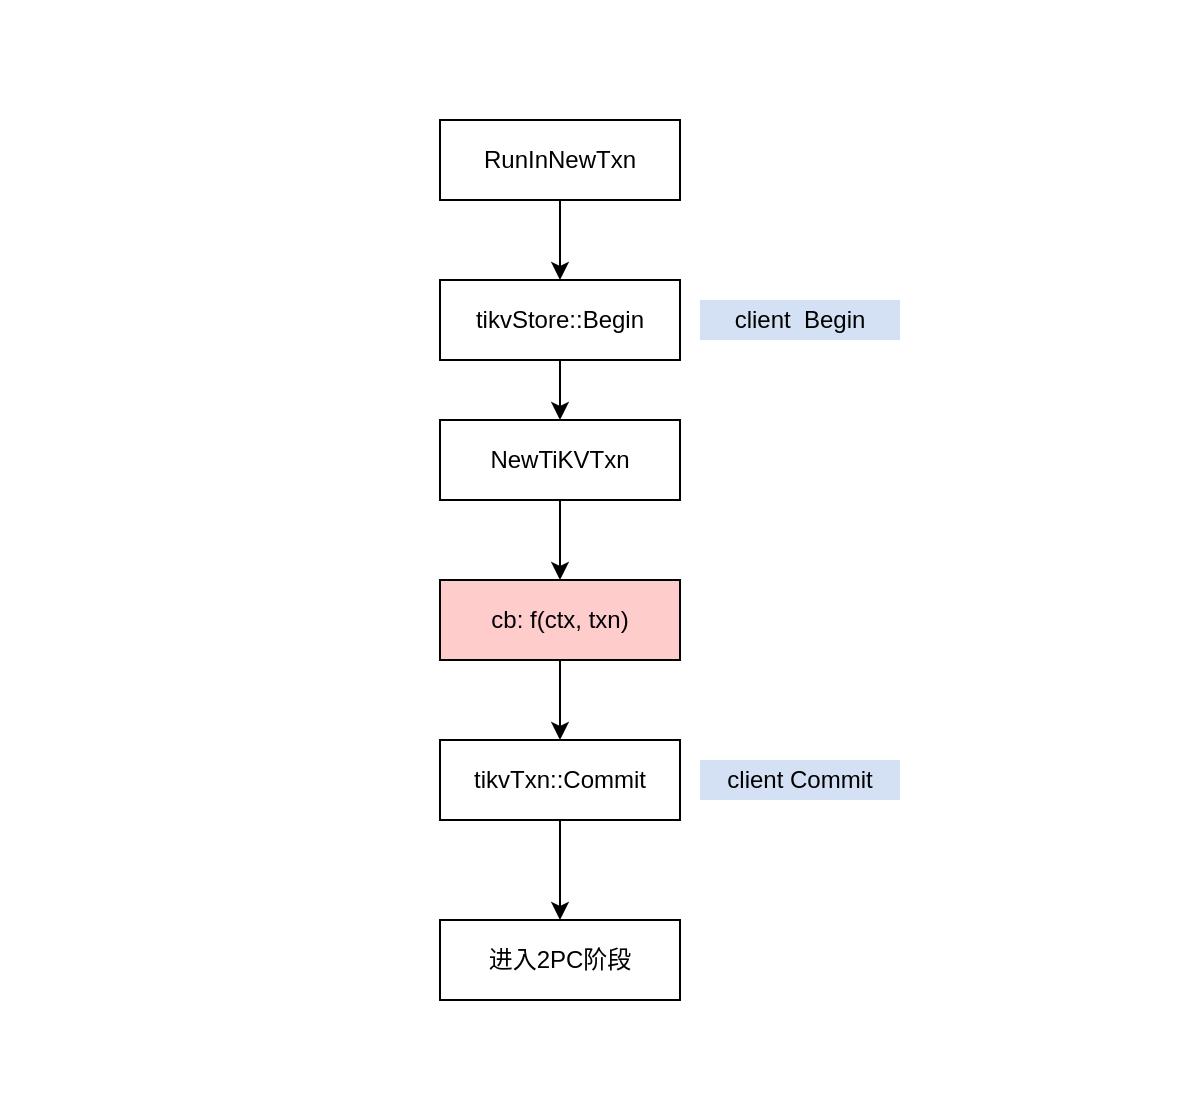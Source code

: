 <mxfile version="21.7.2" type="device">
  <diagram name="第 1 页" id="2v35G9ST2cZtDM13Et1y">
    <mxGraphModel dx="1060" dy="720" grid="1" gridSize="10" guides="1" tooltips="1" connect="1" arrows="1" fold="1" page="1" pageScale="1" pageWidth="827" pageHeight="1169" math="0" shadow="0">
      <root>
        <mxCell id="0" />
        <mxCell id="1" parent="0" />
        <mxCell id="n_V38ATZWAD5Vk0eONJJ-1" value="" style="edgeStyle=orthogonalEdgeStyle;rounded=0;orthogonalLoop=1;jettySize=auto;html=1;" parent="1" source="n_V38ATZWAD5Vk0eONJJ-2" target="n_V38ATZWAD5Vk0eONJJ-4" edge="1">
          <mxGeometry relative="1" as="geometry" />
        </mxCell>
        <mxCell id="n_V38ATZWAD5Vk0eONJJ-2" value="RunInNewTxn" style="rounded=0;whiteSpace=wrap;html=1;" parent="1" diagramCategory="general" diagramName="Rectangle" vertex="1">
          <mxGeometry x="330" y="400" width="120" height="40" as="geometry" />
        </mxCell>
        <mxCell id="n_V38ATZWAD5Vk0eONJJ-3" value="" style="edgeStyle=orthogonalEdgeStyle;rounded=0;orthogonalLoop=1;jettySize=auto;html=1;" parent="1" source="n_V38ATZWAD5Vk0eONJJ-4" target="n_V38ATZWAD5Vk0eONJJ-6" edge="1">
          <mxGeometry relative="1" as="geometry" />
        </mxCell>
        <mxCell id="n_V38ATZWAD5Vk0eONJJ-4" value="tikvStore::Begin" style="rounded=0;whiteSpace=wrap;html=1;" parent="1" diagramCategory="general" diagramName="Rectangle" vertex="1">
          <mxGeometry x="330" y="480" width="120" height="40" as="geometry" />
        </mxCell>
        <mxCell id="n_V38ATZWAD5Vk0eONJJ-5" value="" style="edgeStyle=orthogonalEdgeStyle;rounded=0;orthogonalLoop=1;jettySize=auto;html=1;" parent="1" source="n_V38ATZWAD5Vk0eONJJ-6" target="n_V38ATZWAD5Vk0eONJJ-8" edge="1">
          <mxGeometry relative="1" as="geometry" />
        </mxCell>
        <mxCell id="n_V38ATZWAD5Vk0eONJJ-6" value="NewTiKVTxn" style="rounded=0;whiteSpace=wrap;html=1;" parent="1" diagramCategory="general" diagramName="Rectangle" vertex="1">
          <mxGeometry x="330" y="550" width="120" height="40" as="geometry" />
        </mxCell>
        <mxCell id="n_V38ATZWAD5Vk0eONJJ-7" value="" style="edgeStyle=orthogonalEdgeStyle;rounded=0;orthogonalLoop=1;jettySize=auto;html=1;" parent="1" source="n_V38ATZWAD5Vk0eONJJ-8" target="n_V38ATZWAD5Vk0eONJJ-10" edge="1">
          <mxGeometry relative="1" as="geometry" />
        </mxCell>
        <mxCell id="n_V38ATZWAD5Vk0eONJJ-8" value="cb: f(ctx, txn)" style="rounded=0;whiteSpace=wrap;html=1;fillColor=#FFCCCC;" parent="1" diagramCategory="general" diagramName="Rectangle" vertex="1">
          <mxGeometry x="330" y="630" width="120" height="40" as="geometry" />
        </mxCell>
        <mxCell id="n_V38ATZWAD5Vk0eONJJ-9" value="" style="edgeStyle=orthogonalEdgeStyle;rounded=0;orthogonalLoop=1;jettySize=auto;html=1;" parent="1" source="n_V38ATZWAD5Vk0eONJJ-10" target="n_V38ATZWAD5Vk0eONJJ-11" edge="1">
          <mxGeometry relative="1" as="geometry" />
        </mxCell>
        <mxCell id="n_V38ATZWAD5Vk0eONJJ-10" value="tikvTxn::Commit" style="rounded=0;whiteSpace=wrap;html=1;" parent="1" diagramCategory="general" diagramName="Rectangle" vertex="1">
          <mxGeometry x="330" y="710" width="120" height="40" as="geometry" />
        </mxCell>
        <mxCell id="n_V38ATZWAD5Vk0eONJJ-11" value="进入2PC阶段" style="rounded=0;whiteSpace=wrap;html=1;" parent="1" diagramCategory="general" diagramName="Rectangle" vertex="1">
          <mxGeometry x="330" y="800" width="120" height="40" as="geometry" />
        </mxCell>
        <mxCell id="n_V38ATZWAD5Vk0eONJJ-12" value="client Commit" style="text;html=1;strokeColor=none;fillColor=#D4E1F5;align=center;verticalAlign=middle;whiteSpace=wrap;rounded=0;" parent="1" diagramCategory="general" diagramName="text" vertex="1">
          <mxGeometry x="460" y="720" width="100" height="20" as="geometry" />
        </mxCell>
        <mxCell id="n_V38ATZWAD5Vk0eONJJ-13" value="client  Begin" style="text;html=1;strokeColor=none;fillColor=#D4E1F5;align=center;verticalAlign=middle;whiteSpace=wrap;rounded=0;" parent="1" diagramCategory="general" diagramName="text" vertex="1">
          <mxGeometry x="460" y="490" width="100" height="20" as="geometry" />
        </mxCell>
        <mxCell id="2uXvLGCW9FAnQhtzwUlL-2" value="" style="rounded=1;whiteSpace=wrap;html=1;fillColor=none;dashed=1;strokeColor=none;" vertex="1" parent="1">
          <mxGeometry x="110" y="340" width="590" height="550" as="geometry" />
        </mxCell>
      </root>
    </mxGraphModel>
  </diagram>
</mxfile>
